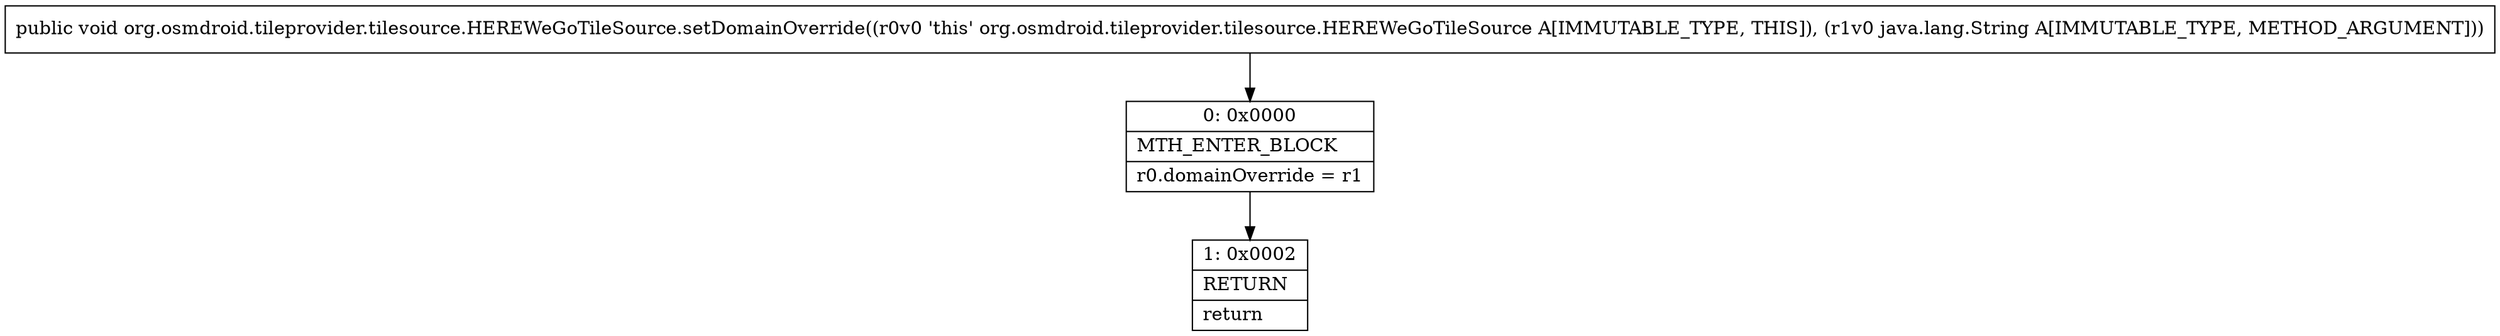 digraph "CFG fororg.osmdroid.tileprovider.tilesource.HEREWeGoTileSource.setDomainOverride(Ljava\/lang\/String;)V" {
Node_0 [shape=record,label="{0\:\ 0x0000|MTH_ENTER_BLOCK\l|r0.domainOverride = r1\l}"];
Node_1 [shape=record,label="{1\:\ 0x0002|RETURN\l|return\l}"];
MethodNode[shape=record,label="{public void org.osmdroid.tileprovider.tilesource.HEREWeGoTileSource.setDomainOverride((r0v0 'this' org.osmdroid.tileprovider.tilesource.HEREWeGoTileSource A[IMMUTABLE_TYPE, THIS]), (r1v0 java.lang.String A[IMMUTABLE_TYPE, METHOD_ARGUMENT])) }"];
MethodNode -> Node_0;
Node_0 -> Node_1;
}

